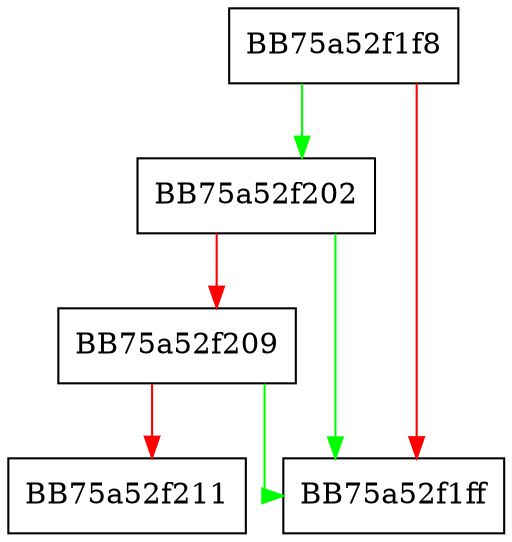 digraph isHexDigit {
  node [shape="box"];
  graph [splines=ortho];
  BB75a52f1f8 -> BB75a52f202 [color="green"];
  BB75a52f1f8 -> BB75a52f1ff [color="red"];
  BB75a52f202 -> BB75a52f1ff [color="green"];
  BB75a52f202 -> BB75a52f209 [color="red"];
  BB75a52f209 -> BB75a52f1ff [color="green"];
  BB75a52f209 -> BB75a52f211 [color="red"];
}
